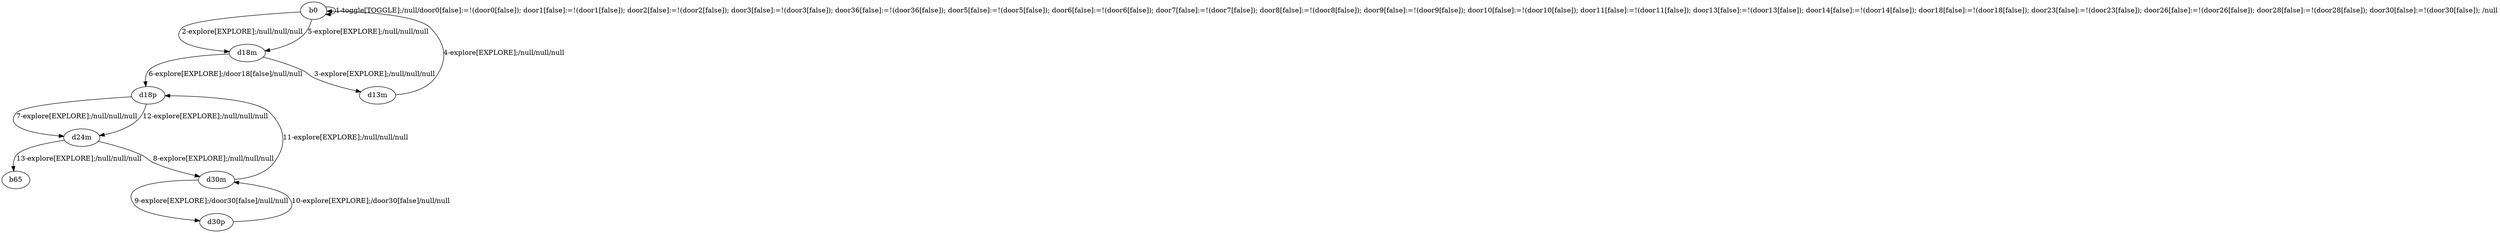 # Total number of goals covered by this test: 2
# d30m --> d30p
# d30p --> d30m

digraph g {
"b0" -> "b0" [label = "1-toggle[TOGGLE];/null/door0[false]:=!(door0[false]); door1[false]:=!(door1[false]); door2[false]:=!(door2[false]); door3[false]:=!(door3[false]); door36[false]:=!(door36[false]); door5[false]:=!(door5[false]); door6[false]:=!(door6[false]); door7[false]:=!(door7[false]); door8[false]:=!(door8[false]); door9[false]:=!(door9[false]); door10[false]:=!(door10[false]); door11[false]:=!(door11[false]); door13[false]:=!(door13[false]); door14[false]:=!(door14[false]); door18[false]:=!(door18[false]); door23[false]:=!(door23[false]); door26[false]:=!(door26[false]); door28[false]:=!(door28[false]); door30[false]:=!(door30[false]); /null"];
"b0" -> "d18m" [label = "2-explore[EXPLORE];/null/null/null"];
"d18m" -> "d13m" [label = "3-explore[EXPLORE];/null/null/null"];
"d13m" -> "b0" [label = "4-explore[EXPLORE];/null/null/null"];
"b0" -> "d18m" [label = "5-explore[EXPLORE];/null/null/null"];
"d18m" -> "d18p" [label = "6-explore[EXPLORE];/door18[false]/null/null"];
"d18p" -> "d24m" [label = "7-explore[EXPLORE];/null/null/null"];
"d24m" -> "d30m" [label = "8-explore[EXPLORE];/null/null/null"];
"d30m" -> "d30p" [label = "9-explore[EXPLORE];/door30[false]/null/null"];
"d30p" -> "d30m" [label = "10-explore[EXPLORE];/door30[false]/null/null"];
"d30m" -> "d18p" [label = "11-explore[EXPLORE];/null/null/null"];
"d18p" -> "d24m" [label = "12-explore[EXPLORE];/null/null/null"];
"d24m" -> "b65" [label = "13-explore[EXPLORE];/null/null/null"];
}